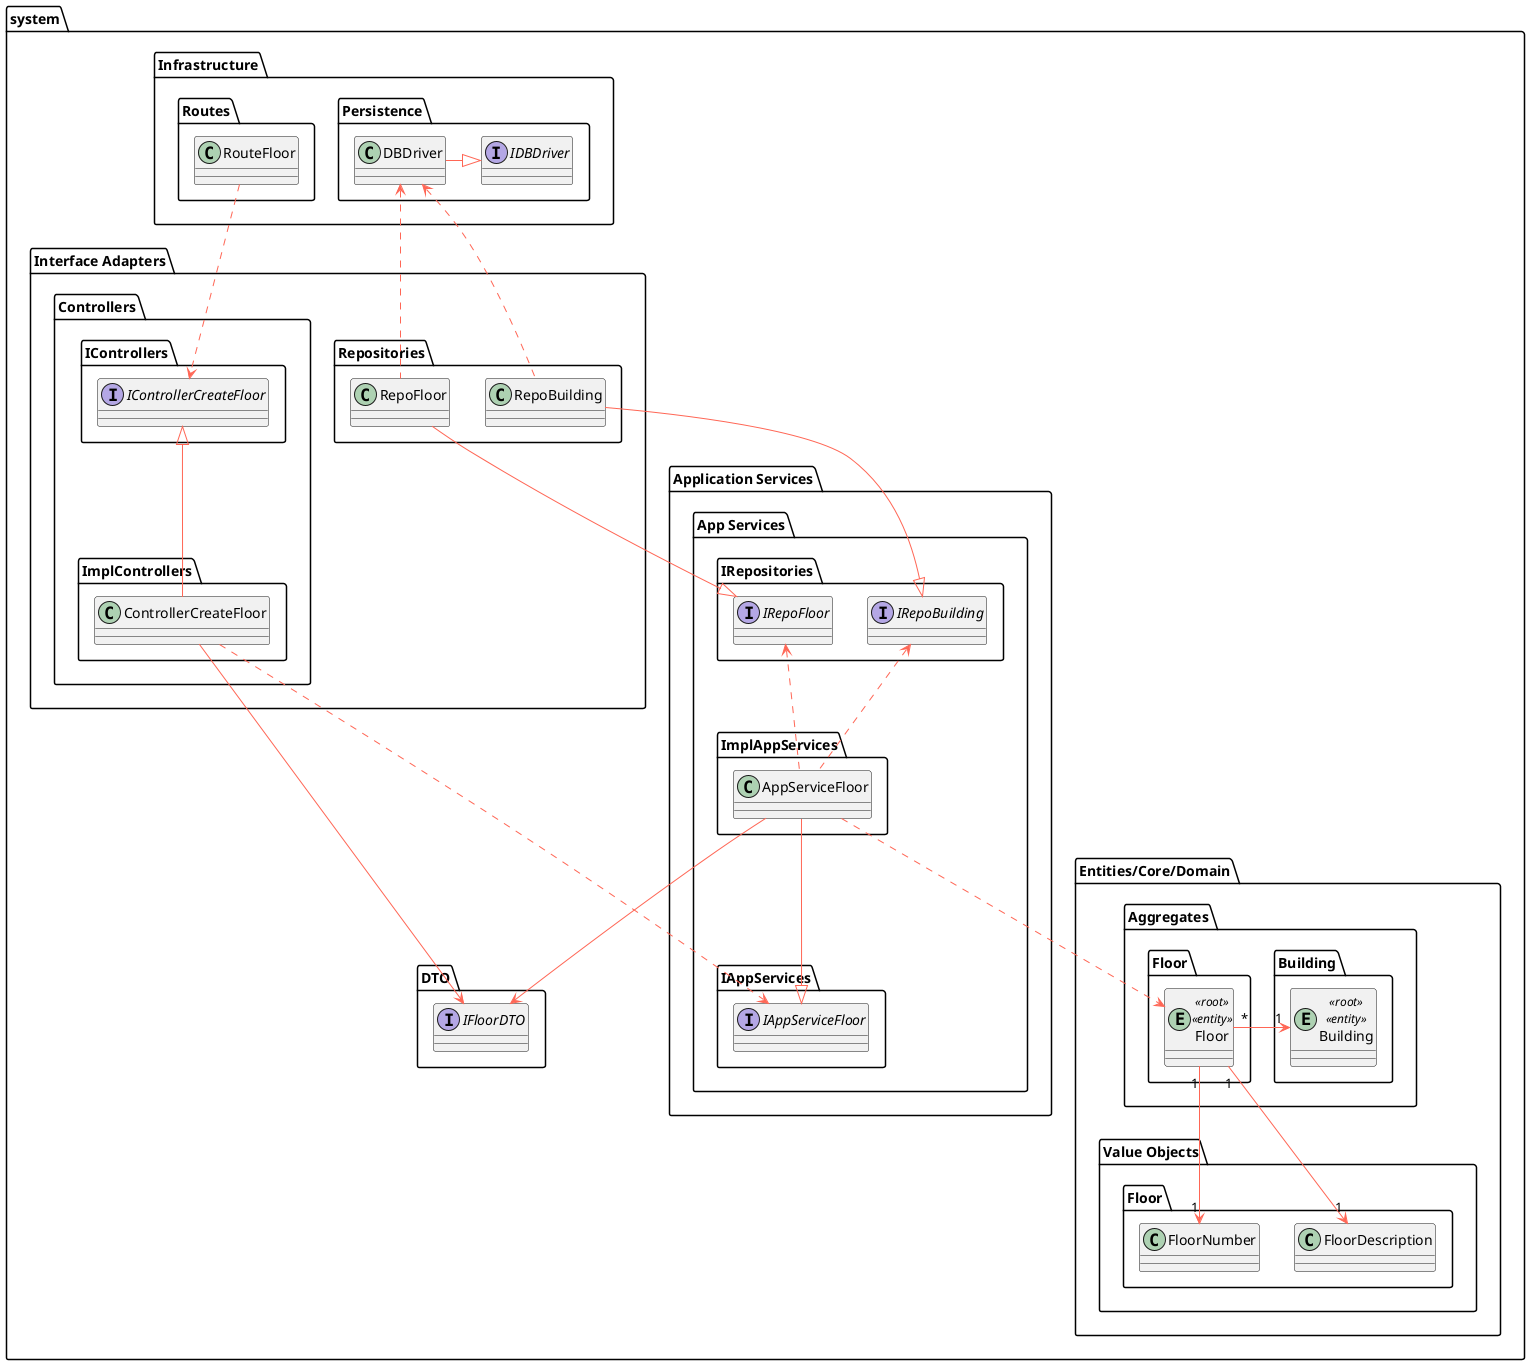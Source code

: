 @startuml

skinparam component {
    FontSize 16
    BackgroundColor<<Apache>> LightCoral
    BorderColor<<Apache>> #FF6655
    FontName Courier
    BorderColor black
    BackgroundColor DeepSkyBlue
    ArrowFontName Impact
    ArrowColor #FF6655
}

package system {
    package "Infrastructure" {
        package "Persistence" {
            interface IDBDriver
            class DBDriver
        }

        package "Routes" {
            class RouteFloor
        }

        DBDriver -right-|> IDBDriver
    }

    package "Interface Adapters" {
        package "Controllers" {
            package "IControllers" {
                interface IControllerCreateFloor
            }

            package "ImplControllers" {
                class ControllerCreateFloor
            }
            ControllerCreateFloor -up-|> IControllerCreateFloor
        }

        package "Repositories" {
            class RepoBuilding
            class RepoFloor
        }

        RepoBuilding .up.> DBDriver
        RepoFloor .up.> DBDriver

        RouteFloor ..> IControllerCreateFloor
    }

    package "Application Services" {
        package "App Services" {
            package "IAppServices" {
                interface IAppServiceFloor
            }

            package "ImplAppServices" {
                class AppServiceFloor
            }

            AppServiceFloor --|> IAppServiceFloor

            package "IRepositories" {
                interface IRepoBuilding
                interface IRepoFloor
            }

            RepoBuilding --|> IRepoBuilding
            RepoFloor --|> IRepoFloor
        }

        ControllerCreateFloor ..> IAppServiceFloor

        AppServiceFloor .up.> IRepoBuilding
        AppServiceFloor .up.> IRepoFloor
    }

    package "Entities/Core/Domain" {
        package "Aggregates" {
            package "Building" as a_building {
                entity Building <<root>> <<entity>>
            }

            package "Floor" as a_floor {
                entity Floor <<root>> <<entity>>
            }
        }

        package "Value Objects" {
            package "Floor" as vo_floor {
                class FloorDescription
                class FloorNumber
            }
        }

        Floor "*" -right-> "1" Building
        Floor "1" --> "1" FloorDescription
        Floor "1" --> "1" FloorNumber

        AppServiceFloor ..> Floor
    }
    package "DTO" {
        interface IFloorDTO

    }
    AppServiceFloor --> IFloorDTO
    ControllerCreateFloor --> IFloorDTO
}

@enduml


